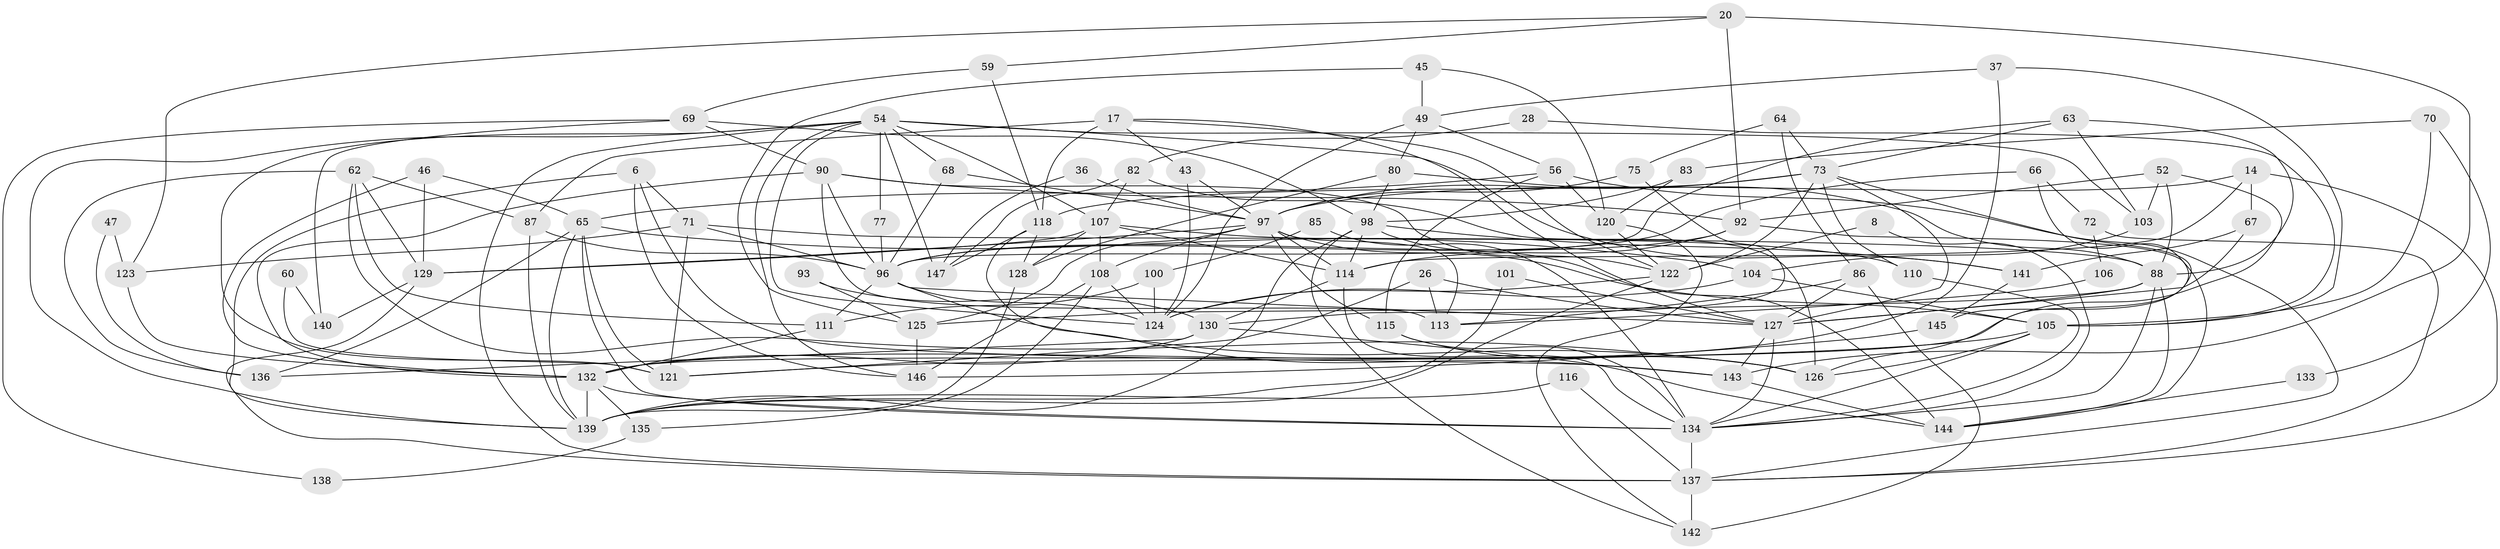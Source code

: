 // original degree distribution, {6: 0.11564625850340136, 3: 0.22448979591836735, 5: 0.14965986394557823, 7: 0.04081632653061224, 4: 0.2585034013605442, 2: 0.19047619047619047, 9: 0.02040816326530612}
// Generated by graph-tools (version 1.1) at 2025/54/03/04/25 21:54:12]
// undirected, 88 vertices, 210 edges
graph export_dot {
graph [start="1"]
  node [color=gray90,style=filled];
  6;
  8;
  14;
  17;
  20;
  26;
  28;
  36;
  37;
  43;
  45;
  46;
  47;
  49;
  52;
  54 [super="+48+44"];
  56;
  59;
  60;
  62;
  63;
  64;
  65 [super="+61"];
  66;
  67 [super="+12"];
  68;
  69;
  70;
  71;
  72;
  73;
  75;
  77;
  80;
  82;
  83;
  85;
  86;
  87 [super="+10"];
  88 [super="+39"];
  90 [super="+79"];
  92 [super="+30"];
  93;
  96 [super="+55"];
  97 [super="+57"];
  98 [super="+22+38"];
  100;
  101;
  103 [super="+42"];
  104;
  105 [super="+9+91+74"];
  106;
  107;
  108 [super="+21"];
  110;
  111;
  113 [super="+31"];
  114 [super="+78+94+84"];
  115;
  116;
  118;
  120 [super="+50"];
  121 [super="+95"];
  122 [super="+109"];
  123;
  124 [super="+23"];
  125 [super="+3"];
  126 [super="+102"];
  127 [super="+119+76+18"];
  128;
  129 [super="+89+51"];
  130;
  132 [super="+112+81"];
  133;
  134 [super="+131"];
  135;
  136;
  137 [super="+15+34"];
  138;
  139 [super="+53"];
  140;
  141 [super="+117"];
  142 [super="+16"];
  143 [super="+35"];
  144;
  145;
  146 [super="+11"];
  147;
  6 -- 143;
  6 -- 71;
  6 -- 146;
  6 -- 139;
  8 -- 122;
  8 -- 134;
  14 -- 67 [weight=2];
  14 -- 97;
  14 -- 137;
  14 -- 114;
  17 -- 118;
  17 -- 122;
  17 -- 43;
  17 -- 87 [weight=2];
  17 -- 127;
  20 -- 59;
  20 -- 92;
  20 -- 123;
  20 -- 143 [weight=2];
  26 -- 113;
  26 -- 121;
  26 -- 127;
  28 -- 82;
  28 -- 105;
  36 -- 147;
  36 -- 97;
  37 -- 49;
  37 -- 105;
  37 -- 132;
  43 -- 124;
  43 -- 97;
  45 -- 49;
  45 -- 120;
  45 -- 125;
  46 -- 129;
  46 -- 65;
  46 -- 132;
  47 -- 136;
  47 -- 123;
  49 -- 80;
  49 -- 124;
  49 -- 56;
  52 -- 88;
  52 -- 92;
  52 -- 103;
  52 -- 132;
  54 -- 103;
  54 -- 147;
  54 -- 121 [weight=2];
  54 -- 141 [weight=3];
  54 -- 68;
  54 -- 137;
  54 -- 107;
  54 -- 139 [weight=2];
  54 -- 77;
  54 -- 146;
  54 -- 124;
  56 -- 115;
  56 -- 137;
  56 -- 120;
  56 -- 65;
  59 -- 69;
  59 -- 118;
  60 -- 140;
  60 -- 121;
  62 -- 111;
  62 -- 87;
  62 -- 126;
  62 -- 136;
  62 -- 129;
  63 -- 73;
  63 -- 103;
  63 -- 88;
  63 -- 96;
  64 -- 75;
  64 -- 73;
  64 -- 86;
  65 -- 136;
  65 -- 104;
  65 -- 121;
  65 -- 134;
  65 -- 139;
  66 -- 145;
  66 -- 72;
  66 -- 96;
  67 -- 141;
  67 -- 127;
  68 -- 97;
  68 -- 96;
  69 -- 90 [weight=2];
  69 -- 138;
  69 -- 140;
  69 -- 98;
  70 -- 105;
  70 -- 83;
  70 -- 133;
  71 -- 123;
  71 -- 88;
  71 -- 121;
  71 -- 96;
  72 -- 137;
  72 -- 106;
  73 -- 122 [weight=2];
  73 -- 118;
  73 -- 110;
  73 -- 127;
  73 -- 126;
  73 -- 97;
  75 -- 97;
  75 -- 130;
  77 -- 96;
  80 -- 88;
  80 -- 98;
  80 -- 128;
  82 -- 107;
  82 -- 147;
  82 -- 126;
  83 -- 120;
  83 -- 98;
  85 -- 134;
  85 -- 100;
  86 -- 142 [weight=2];
  86 -- 127;
  86 -- 113;
  87 -- 139;
  87 -- 96;
  88 -- 125;
  88 -- 127 [weight=2];
  88 -- 144;
  88 -- 134;
  90 -- 113;
  90 -- 92;
  90 -- 122;
  90 -- 132;
  90 -- 96;
  92 -- 144;
  92 -- 114;
  92 -- 96;
  93 -- 125;
  93 -- 130;
  96 -- 124;
  96 -- 126 [weight=2];
  96 -- 111;
  96 -- 127;
  97 -- 115;
  97 -- 108;
  97 -- 113;
  97 -- 125;
  97 -- 129 [weight=3];
  97 -- 105;
  97 -- 114;
  98 -- 142;
  98 -- 141 [weight=2];
  98 -- 144;
  98 -- 114 [weight=2];
  98 -- 139;
  100 -- 124;
  100 -- 111;
  101 -- 127;
  101 -- 139;
  103 -- 104 [weight=2];
  104 -- 124;
  104 -- 105;
  105 -- 121;
  105 -- 126 [weight=2];
  105 -- 134;
  106 -- 113;
  107 -- 128;
  107 -- 110;
  107 -- 114 [weight=2];
  107 -- 129 [weight=2];
  107 -- 108;
  108 -- 135;
  108 -- 124;
  108 -- 146;
  110 -- 134;
  111 -- 132;
  114 -- 130;
  114 -- 134;
  115 -- 134;
  115 -- 126;
  116 -- 137;
  116 -- 139;
  118 -- 128;
  118 -- 147;
  118 -- 143;
  120 -- 122 [weight=2];
  120 -- 142;
  122 -- 139;
  122 -- 124 [weight=2];
  123 -- 132;
  125 -- 146;
  127 -- 143;
  127 -- 134;
  128 -- 139;
  129 -- 140;
  129 -- 137;
  130 -- 136;
  130 -- 144;
  130 -- 132;
  132 -- 135;
  132 -- 134 [weight=2];
  132 -- 139 [weight=2];
  133 -- 144;
  134 -- 137;
  135 -- 138;
  137 -- 142;
  141 -- 145;
  143 -- 144;
  145 -- 146;
}
